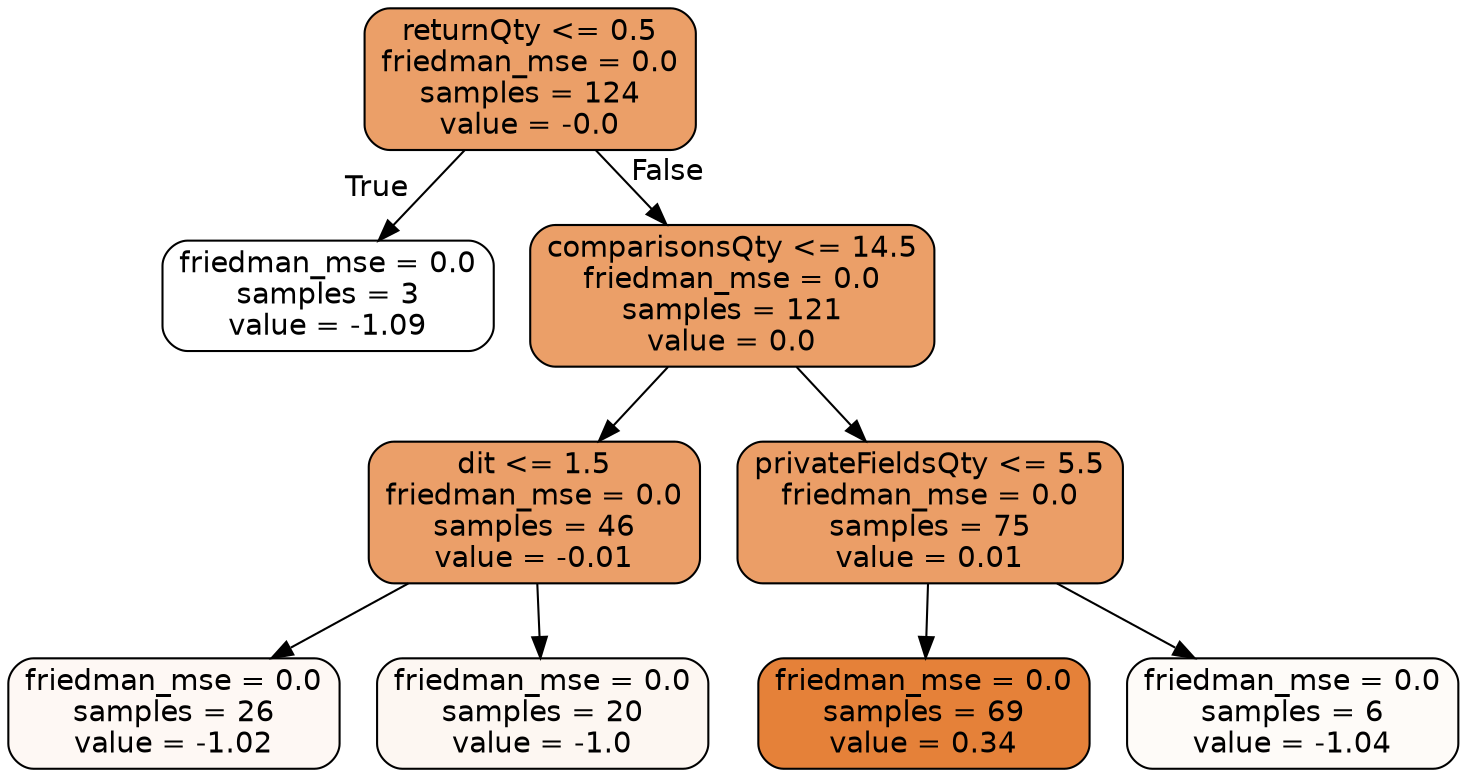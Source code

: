 digraph Tree {
node [shape=box, style="filled, rounded", color="black", fontname="helvetica"] ;
edge [fontname="helvetica"] ;
0 [label="returnQty <= 0.5\nfriedman_mse = 0.0\nsamples = 124\nvalue = -0.0", fillcolor="#eb9f68"] ;
1 [label="friedman_mse = 0.0\nsamples = 3\nvalue = -1.09", fillcolor="#ffffff"] ;
0 -> 1 [labeldistance=2.5, labelangle=45, headlabel="True"] ;
2 [label="comparisonsQty <= 14.5\nfriedman_mse = 0.0\nsamples = 121\nvalue = 0.0", fillcolor="#eb9f68"] ;
0 -> 2 [labeldistance=2.5, labelangle=-45, headlabel="False"] ;
3 [label="dit <= 1.5\nfriedman_mse = 0.0\nsamples = 46\nvalue = -0.01", fillcolor="#eb9f69"] ;
2 -> 3 ;
7 [label="friedman_mse = 0.0\nsamples = 26\nvalue = -1.02", fillcolor="#fef8f4"] ;
3 -> 7 ;
8 [label="friedman_mse = 0.0\nsamples = 20\nvalue = -1.0", fillcolor="#fdf7f2"] ;
3 -> 8 ;
4 [label="privateFieldsQty <= 5.5\nfriedman_mse = 0.0\nsamples = 75\nvalue = 0.01", fillcolor="#eb9e67"] ;
2 -> 4 ;
5 [label="friedman_mse = 0.0\nsamples = 69\nvalue = 0.34", fillcolor="#e58139"] ;
4 -> 5 ;
6 [label="friedman_mse = 0.0\nsamples = 6\nvalue = -1.04", fillcolor="#fefbf8"] ;
4 -> 6 ;
}